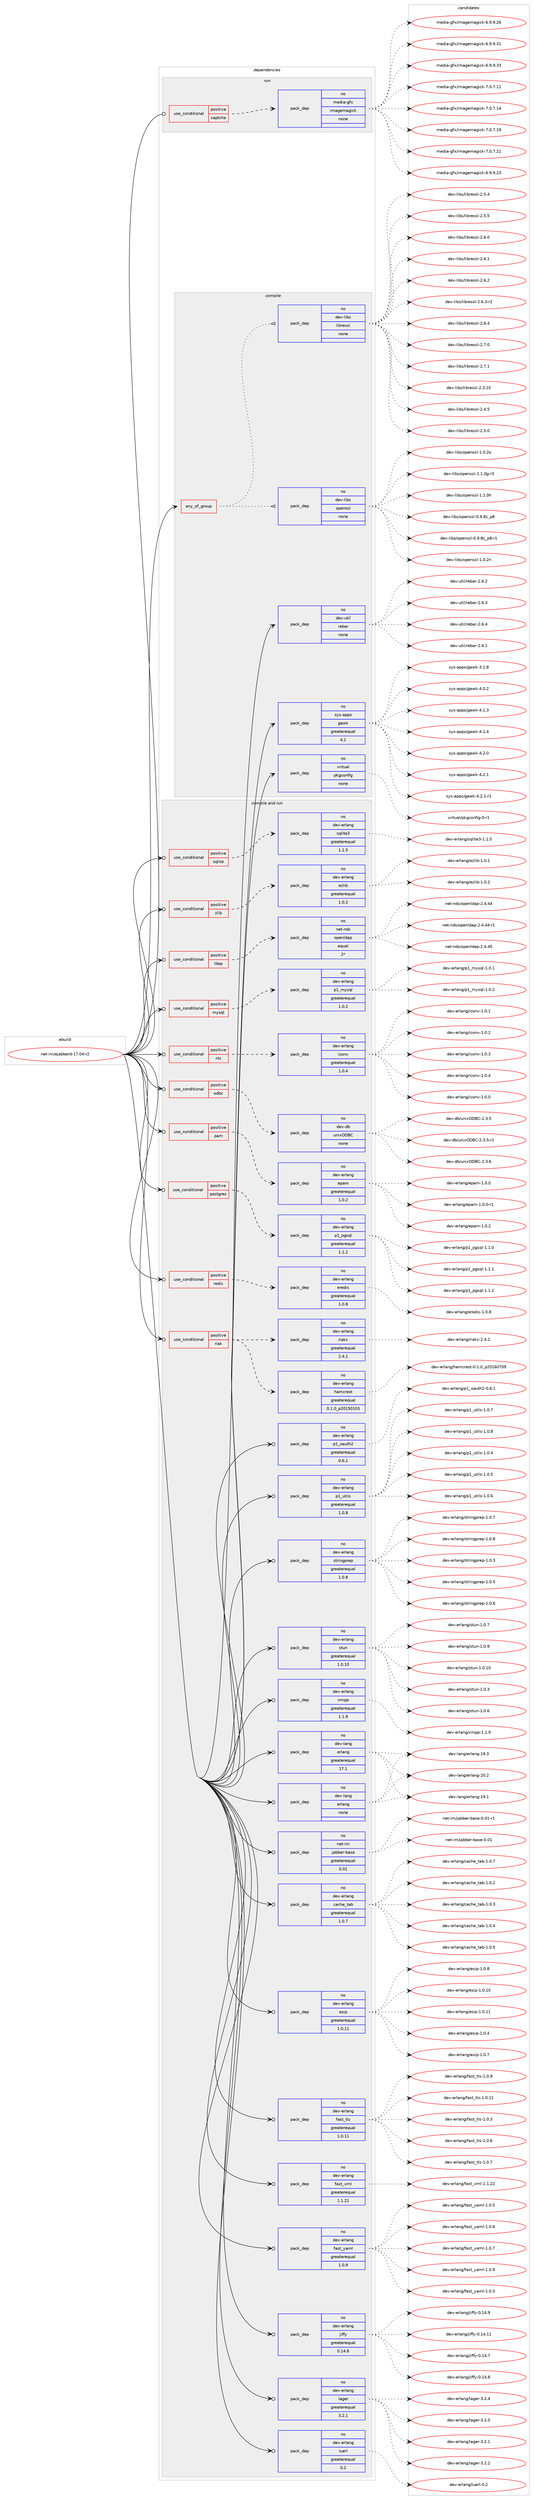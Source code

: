 digraph prolog {

# *************
# Graph options
# *************

newrank=true;
concentrate=true;
compound=true;
graph [rankdir=LR,fontname=Helvetica,fontsize=10,ranksep=1.5];#, ranksep=2.5, nodesep=0.2];
edge  [arrowhead=vee];
node  [fontname=Helvetica,fontsize=10];

# **********
# The ebuild
# **********

subgraph cluster_leftcol {
color=gray;
rank=same;
label=<<i>ebuild</i>>;
id [label="net-im/ejabberd-17.04-r2", color=red, width=4, href="../net-im/ejabberd-17.04-r2.svg"];
}

# ****************
# The dependencies
# ****************

subgraph cluster_midcol {
color=gray;
label=<<i>dependencies</i>>;
subgraph cluster_compile {
fillcolor="#eeeeee";
style=filled;
label=<<i>compile</i>>;
subgraph any16 {
dependency560 [label=<<TABLE BORDER="0" CELLBORDER="1" CELLSPACING="0" CELLPADDING="4"><TR><TD CELLPADDING="10">any_of_group</TD></TR></TABLE>>, shape=none, color=red];subgraph pack407 {
dependency561 [label=<<TABLE BORDER="0" CELLBORDER="1" CELLSPACING="0" CELLPADDING="4" WIDTH="220"><TR><TD ROWSPAN="6" CELLPADDING="30">pack_dep</TD></TR><TR><TD WIDTH="110">no</TD></TR><TR><TD>dev-libs</TD></TR><TR><TD>openssl</TD></TR><TR><TD>none</TD></TR><TR><TD></TD></TR></TABLE>>, shape=none, color=blue];
}
dependency560:e -> dependency561:w [weight=20,style="dotted",arrowhead="oinv"];
subgraph pack408 {
dependency562 [label=<<TABLE BORDER="0" CELLBORDER="1" CELLSPACING="0" CELLPADDING="4" WIDTH="220"><TR><TD ROWSPAN="6" CELLPADDING="30">pack_dep</TD></TR><TR><TD WIDTH="110">no</TD></TR><TR><TD>dev-libs</TD></TR><TR><TD>libressl</TD></TR><TR><TD>none</TD></TR><TR><TD></TD></TR></TABLE>>, shape=none, color=blue];
}
dependency560:e -> dependency562:w [weight=20,style="dotted",arrowhead="oinv"];
}
id:e -> dependency560:w [weight=20,style="solid",arrowhead="vee"];
subgraph pack409 {
dependency563 [label=<<TABLE BORDER="0" CELLBORDER="1" CELLSPACING="0" CELLPADDING="4" WIDTH="220"><TR><TD ROWSPAN="6" CELLPADDING="30">pack_dep</TD></TR><TR><TD WIDTH="110">no</TD></TR><TR><TD>dev-util</TD></TR><TR><TD>rebar</TD></TR><TR><TD>none</TD></TR><TR><TD></TD></TR></TABLE>>, shape=none, color=blue];
}
id:e -> dependency563:w [weight=20,style="solid",arrowhead="vee"];
subgraph pack410 {
dependency564 [label=<<TABLE BORDER="0" CELLBORDER="1" CELLSPACING="0" CELLPADDING="4" WIDTH="220"><TR><TD ROWSPAN="6" CELLPADDING="30">pack_dep</TD></TR><TR><TD WIDTH="110">no</TD></TR><TR><TD>sys-apps</TD></TR><TR><TD>gawk</TD></TR><TR><TD>greaterequal</TD></TR><TR><TD>4.1</TD></TR></TABLE>>, shape=none, color=blue];
}
id:e -> dependency564:w [weight=20,style="solid",arrowhead="vee"];
subgraph pack411 {
dependency565 [label=<<TABLE BORDER="0" CELLBORDER="1" CELLSPACING="0" CELLPADDING="4" WIDTH="220"><TR><TD ROWSPAN="6" CELLPADDING="30">pack_dep</TD></TR><TR><TD WIDTH="110">no</TD></TR><TR><TD>virtual</TD></TR><TR><TD>pkgconfig</TD></TR><TR><TD>none</TD></TR><TR><TD></TD></TR></TABLE>>, shape=none, color=blue];
}
id:e -> dependency565:w [weight=20,style="solid",arrowhead="vee"];
}
subgraph cluster_compileandrun {
fillcolor="#eeeeee";
style=filled;
label=<<i>compile and run</i>>;
subgraph cond139 {
dependency566 [label=<<TABLE BORDER="0" CELLBORDER="1" CELLSPACING="0" CELLPADDING="4"><TR><TD ROWSPAN="3" CELLPADDING="10">use_conditional</TD></TR><TR><TD>positive</TD></TR><TR><TD>ldap</TD></TR></TABLE>>, shape=none, color=red];
subgraph pack412 {
dependency567 [label=<<TABLE BORDER="0" CELLBORDER="1" CELLSPACING="0" CELLPADDING="4" WIDTH="220"><TR><TD ROWSPAN="6" CELLPADDING="30">pack_dep</TD></TR><TR><TD WIDTH="110">no</TD></TR><TR><TD>net-nds</TD></TR><TR><TD>openldap</TD></TR><TR><TD>equal</TD></TR><TR><TD>2*</TD></TR></TABLE>>, shape=none, color=blue];
}
dependency566:e -> dependency567:w [weight=20,style="dashed",arrowhead="vee"];
}
id:e -> dependency566:w [weight=20,style="solid",arrowhead="odotvee"];
subgraph cond140 {
dependency568 [label=<<TABLE BORDER="0" CELLBORDER="1" CELLSPACING="0" CELLPADDING="4"><TR><TD ROWSPAN="3" CELLPADDING="10">use_conditional</TD></TR><TR><TD>positive</TD></TR><TR><TD>mysql</TD></TR></TABLE>>, shape=none, color=red];
subgraph pack413 {
dependency569 [label=<<TABLE BORDER="0" CELLBORDER="1" CELLSPACING="0" CELLPADDING="4" WIDTH="220"><TR><TD ROWSPAN="6" CELLPADDING="30">pack_dep</TD></TR><TR><TD WIDTH="110">no</TD></TR><TR><TD>dev-erlang</TD></TR><TR><TD>p1_mysql</TD></TR><TR><TD>greaterequal</TD></TR><TR><TD>1.0.2</TD></TR></TABLE>>, shape=none, color=blue];
}
dependency568:e -> dependency569:w [weight=20,style="dashed",arrowhead="vee"];
}
id:e -> dependency568:w [weight=20,style="solid",arrowhead="odotvee"];
subgraph cond141 {
dependency570 [label=<<TABLE BORDER="0" CELLBORDER="1" CELLSPACING="0" CELLPADDING="4"><TR><TD ROWSPAN="3" CELLPADDING="10">use_conditional</TD></TR><TR><TD>positive</TD></TR><TR><TD>nls</TD></TR></TABLE>>, shape=none, color=red];
subgraph pack414 {
dependency571 [label=<<TABLE BORDER="0" CELLBORDER="1" CELLSPACING="0" CELLPADDING="4" WIDTH="220"><TR><TD ROWSPAN="6" CELLPADDING="30">pack_dep</TD></TR><TR><TD WIDTH="110">no</TD></TR><TR><TD>dev-erlang</TD></TR><TR><TD>iconv</TD></TR><TR><TD>greaterequal</TD></TR><TR><TD>1.0.4</TD></TR></TABLE>>, shape=none, color=blue];
}
dependency570:e -> dependency571:w [weight=20,style="dashed",arrowhead="vee"];
}
id:e -> dependency570:w [weight=20,style="solid",arrowhead="odotvee"];
subgraph cond142 {
dependency572 [label=<<TABLE BORDER="0" CELLBORDER="1" CELLSPACING="0" CELLPADDING="4"><TR><TD ROWSPAN="3" CELLPADDING="10">use_conditional</TD></TR><TR><TD>positive</TD></TR><TR><TD>odbc</TD></TR></TABLE>>, shape=none, color=red];
subgraph pack415 {
dependency573 [label=<<TABLE BORDER="0" CELLBORDER="1" CELLSPACING="0" CELLPADDING="4" WIDTH="220"><TR><TD ROWSPAN="6" CELLPADDING="30">pack_dep</TD></TR><TR><TD WIDTH="110">no</TD></TR><TR><TD>dev-db</TD></TR><TR><TD>unixODBC</TD></TR><TR><TD>none</TD></TR><TR><TD></TD></TR></TABLE>>, shape=none, color=blue];
}
dependency572:e -> dependency573:w [weight=20,style="dashed",arrowhead="vee"];
}
id:e -> dependency572:w [weight=20,style="solid",arrowhead="odotvee"];
subgraph cond143 {
dependency574 [label=<<TABLE BORDER="0" CELLBORDER="1" CELLSPACING="0" CELLPADDING="4"><TR><TD ROWSPAN="3" CELLPADDING="10">use_conditional</TD></TR><TR><TD>positive</TD></TR><TR><TD>pam</TD></TR></TABLE>>, shape=none, color=red];
subgraph pack416 {
dependency575 [label=<<TABLE BORDER="0" CELLBORDER="1" CELLSPACING="0" CELLPADDING="4" WIDTH="220"><TR><TD ROWSPAN="6" CELLPADDING="30">pack_dep</TD></TR><TR><TD WIDTH="110">no</TD></TR><TR><TD>dev-erlang</TD></TR><TR><TD>epam</TD></TR><TR><TD>greaterequal</TD></TR><TR><TD>1.0.2</TD></TR></TABLE>>, shape=none, color=blue];
}
dependency574:e -> dependency575:w [weight=20,style="dashed",arrowhead="vee"];
}
id:e -> dependency574:w [weight=20,style="solid",arrowhead="odotvee"];
subgraph cond144 {
dependency576 [label=<<TABLE BORDER="0" CELLBORDER="1" CELLSPACING="0" CELLPADDING="4"><TR><TD ROWSPAN="3" CELLPADDING="10">use_conditional</TD></TR><TR><TD>positive</TD></TR><TR><TD>postgres</TD></TR></TABLE>>, shape=none, color=red];
subgraph pack417 {
dependency577 [label=<<TABLE BORDER="0" CELLBORDER="1" CELLSPACING="0" CELLPADDING="4" WIDTH="220"><TR><TD ROWSPAN="6" CELLPADDING="30">pack_dep</TD></TR><TR><TD WIDTH="110">no</TD></TR><TR><TD>dev-erlang</TD></TR><TR><TD>p1_pgsql</TD></TR><TR><TD>greaterequal</TD></TR><TR><TD>1.1.2</TD></TR></TABLE>>, shape=none, color=blue];
}
dependency576:e -> dependency577:w [weight=20,style="dashed",arrowhead="vee"];
}
id:e -> dependency576:w [weight=20,style="solid",arrowhead="odotvee"];
subgraph cond145 {
dependency578 [label=<<TABLE BORDER="0" CELLBORDER="1" CELLSPACING="0" CELLPADDING="4"><TR><TD ROWSPAN="3" CELLPADDING="10">use_conditional</TD></TR><TR><TD>positive</TD></TR><TR><TD>redis</TD></TR></TABLE>>, shape=none, color=red];
subgraph pack418 {
dependency579 [label=<<TABLE BORDER="0" CELLBORDER="1" CELLSPACING="0" CELLPADDING="4" WIDTH="220"><TR><TD ROWSPAN="6" CELLPADDING="30">pack_dep</TD></TR><TR><TD WIDTH="110">no</TD></TR><TR><TD>dev-erlang</TD></TR><TR><TD>eredis</TD></TR><TR><TD>greaterequal</TD></TR><TR><TD>1.0.8</TD></TR></TABLE>>, shape=none, color=blue];
}
dependency578:e -> dependency579:w [weight=20,style="dashed",arrowhead="vee"];
}
id:e -> dependency578:w [weight=20,style="solid",arrowhead="odotvee"];
subgraph cond146 {
dependency580 [label=<<TABLE BORDER="0" CELLBORDER="1" CELLSPACING="0" CELLPADDING="4"><TR><TD ROWSPAN="3" CELLPADDING="10">use_conditional</TD></TR><TR><TD>positive</TD></TR><TR><TD>riak</TD></TR></TABLE>>, shape=none, color=red];
subgraph pack419 {
dependency581 [label=<<TABLE BORDER="0" CELLBORDER="1" CELLSPACING="0" CELLPADDING="4" WIDTH="220"><TR><TD ROWSPAN="6" CELLPADDING="30">pack_dep</TD></TR><TR><TD WIDTH="110">no</TD></TR><TR><TD>dev-erlang</TD></TR><TR><TD>hamcrest</TD></TR><TR><TD>greaterequal</TD></TR><TR><TD>0.1.0_p20150103</TD></TR></TABLE>>, shape=none, color=blue];
}
dependency580:e -> dependency581:w [weight=20,style="dashed",arrowhead="vee"];
subgraph pack420 {
dependency582 [label=<<TABLE BORDER="0" CELLBORDER="1" CELLSPACING="0" CELLPADDING="4" WIDTH="220"><TR><TD ROWSPAN="6" CELLPADDING="30">pack_dep</TD></TR><TR><TD WIDTH="110">no</TD></TR><TR><TD>dev-erlang</TD></TR><TR><TD>riakc</TD></TR><TR><TD>greaterequal</TD></TR><TR><TD>2.4.1</TD></TR></TABLE>>, shape=none, color=blue];
}
dependency580:e -> dependency582:w [weight=20,style="dashed",arrowhead="vee"];
}
id:e -> dependency580:w [weight=20,style="solid",arrowhead="odotvee"];
subgraph cond147 {
dependency583 [label=<<TABLE BORDER="0" CELLBORDER="1" CELLSPACING="0" CELLPADDING="4"><TR><TD ROWSPAN="3" CELLPADDING="10">use_conditional</TD></TR><TR><TD>positive</TD></TR><TR><TD>sqlite</TD></TR></TABLE>>, shape=none, color=red];
subgraph pack421 {
dependency584 [label=<<TABLE BORDER="0" CELLBORDER="1" CELLSPACING="0" CELLPADDING="4" WIDTH="220"><TR><TD ROWSPAN="6" CELLPADDING="30">pack_dep</TD></TR><TR><TD WIDTH="110">no</TD></TR><TR><TD>dev-erlang</TD></TR><TR><TD>sqlite3</TD></TR><TR><TD>greaterequal</TD></TR><TR><TD>1.1.5</TD></TR></TABLE>>, shape=none, color=blue];
}
dependency583:e -> dependency584:w [weight=20,style="dashed",arrowhead="vee"];
}
id:e -> dependency583:w [weight=20,style="solid",arrowhead="odotvee"];
subgraph cond148 {
dependency585 [label=<<TABLE BORDER="0" CELLBORDER="1" CELLSPACING="0" CELLPADDING="4"><TR><TD ROWSPAN="3" CELLPADDING="10">use_conditional</TD></TR><TR><TD>positive</TD></TR><TR><TD>zlib</TD></TR></TABLE>>, shape=none, color=red];
subgraph pack422 {
dependency586 [label=<<TABLE BORDER="0" CELLBORDER="1" CELLSPACING="0" CELLPADDING="4" WIDTH="220"><TR><TD ROWSPAN="6" CELLPADDING="30">pack_dep</TD></TR><TR><TD WIDTH="110">no</TD></TR><TR><TD>dev-erlang</TD></TR><TR><TD>ezlib</TD></TR><TR><TD>greaterequal</TD></TR><TR><TD>1.0.2</TD></TR></TABLE>>, shape=none, color=blue];
}
dependency585:e -> dependency586:w [weight=20,style="dashed",arrowhead="vee"];
}
id:e -> dependency585:w [weight=20,style="solid",arrowhead="odotvee"];
subgraph pack423 {
dependency587 [label=<<TABLE BORDER="0" CELLBORDER="1" CELLSPACING="0" CELLPADDING="4" WIDTH="220"><TR><TD ROWSPAN="6" CELLPADDING="30">pack_dep</TD></TR><TR><TD WIDTH="110">no</TD></TR><TR><TD>dev-erlang</TD></TR><TR><TD>cache_tab</TD></TR><TR><TD>greaterequal</TD></TR><TR><TD>1.0.7</TD></TR></TABLE>>, shape=none, color=blue];
}
id:e -> dependency587:w [weight=20,style="solid",arrowhead="odotvee"];
subgraph pack424 {
dependency588 [label=<<TABLE BORDER="0" CELLBORDER="1" CELLSPACING="0" CELLPADDING="4" WIDTH="220"><TR><TD ROWSPAN="6" CELLPADDING="30">pack_dep</TD></TR><TR><TD WIDTH="110">no</TD></TR><TR><TD>dev-erlang</TD></TR><TR><TD>esip</TD></TR><TR><TD>greaterequal</TD></TR><TR><TD>1.0.11</TD></TR></TABLE>>, shape=none, color=blue];
}
id:e -> dependency588:w [weight=20,style="solid",arrowhead="odotvee"];
subgraph pack425 {
dependency589 [label=<<TABLE BORDER="0" CELLBORDER="1" CELLSPACING="0" CELLPADDING="4" WIDTH="220"><TR><TD ROWSPAN="6" CELLPADDING="30">pack_dep</TD></TR><TR><TD WIDTH="110">no</TD></TR><TR><TD>dev-erlang</TD></TR><TR><TD>fast_tls</TD></TR><TR><TD>greaterequal</TD></TR><TR><TD>1.0.11</TD></TR></TABLE>>, shape=none, color=blue];
}
id:e -> dependency589:w [weight=20,style="solid",arrowhead="odotvee"];
subgraph pack426 {
dependency590 [label=<<TABLE BORDER="0" CELLBORDER="1" CELLSPACING="0" CELLPADDING="4" WIDTH="220"><TR><TD ROWSPAN="6" CELLPADDING="30">pack_dep</TD></TR><TR><TD WIDTH="110">no</TD></TR><TR><TD>dev-erlang</TD></TR><TR><TD>fast_xml</TD></TR><TR><TD>greaterequal</TD></TR><TR><TD>1.1.21</TD></TR></TABLE>>, shape=none, color=blue];
}
id:e -> dependency590:w [weight=20,style="solid",arrowhead="odotvee"];
subgraph pack427 {
dependency591 [label=<<TABLE BORDER="0" CELLBORDER="1" CELLSPACING="0" CELLPADDING="4" WIDTH="220"><TR><TD ROWSPAN="6" CELLPADDING="30">pack_dep</TD></TR><TR><TD WIDTH="110">no</TD></TR><TR><TD>dev-erlang</TD></TR><TR><TD>fast_yaml</TD></TR><TR><TD>greaterequal</TD></TR><TR><TD>1.0.9</TD></TR></TABLE>>, shape=none, color=blue];
}
id:e -> dependency591:w [weight=20,style="solid",arrowhead="odotvee"];
subgraph pack428 {
dependency592 [label=<<TABLE BORDER="0" CELLBORDER="1" CELLSPACING="0" CELLPADDING="4" WIDTH="220"><TR><TD ROWSPAN="6" CELLPADDING="30">pack_dep</TD></TR><TR><TD WIDTH="110">no</TD></TR><TR><TD>dev-erlang</TD></TR><TR><TD>jiffy</TD></TR><TR><TD>greaterequal</TD></TR><TR><TD>0.14.8</TD></TR></TABLE>>, shape=none, color=blue];
}
id:e -> dependency592:w [weight=20,style="solid",arrowhead="odotvee"];
subgraph pack429 {
dependency593 [label=<<TABLE BORDER="0" CELLBORDER="1" CELLSPACING="0" CELLPADDING="4" WIDTH="220"><TR><TD ROWSPAN="6" CELLPADDING="30">pack_dep</TD></TR><TR><TD WIDTH="110">no</TD></TR><TR><TD>dev-erlang</TD></TR><TR><TD>lager</TD></TR><TR><TD>greaterequal</TD></TR><TR><TD>3.2.1</TD></TR></TABLE>>, shape=none, color=blue];
}
id:e -> dependency593:w [weight=20,style="solid",arrowhead="odotvee"];
subgraph pack430 {
dependency594 [label=<<TABLE BORDER="0" CELLBORDER="1" CELLSPACING="0" CELLPADDING="4" WIDTH="220"><TR><TD ROWSPAN="6" CELLPADDING="30">pack_dep</TD></TR><TR><TD WIDTH="110">no</TD></TR><TR><TD>dev-erlang</TD></TR><TR><TD>luerl</TD></TR><TR><TD>greaterequal</TD></TR><TR><TD>0.2</TD></TR></TABLE>>, shape=none, color=blue];
}
id:e -> dependency594:w [weight=20,style="solid",arrowhead="odotvee"];
subgraph pack431 {
dependency595 [label=<<TABLE BORDER="0" CELLBORDER="1" CELLSPACING="0" CELLPADDING="4" WIDTH="220"><TR><TD ROWSPAN="6" CELLPADDING="30">pack_dep</TD></TR><TR><TD WIDTH="110">no</TD></TR><TR><TD>dev-erlang</TD></TR><TR><TD>p1_oauth2</TD></TR><TR><TD>greaterequal</TD></TR><TR><TD>0.6.1</TD></TR></TABLE>>, shape=none, color=blue];
}
id:e -> dependency595:w [weight=20,style="solid",arrowhead="odotvee"];
subgraph pack432 {
dependency596 [label=<<TABLE BORDER="0" CELLBORDER="1" CELLSPACING="0" CELLPADDING="4" WIDTH="220"><TR><TD ROWSPAN="6" CELLPADDING="30">pack_dep</TD></TR><TR><TD WIDTH="110">no</TD></TR><TR><TD>dev-erlang</TD></TR><TR><TD>p1_utils</TD></TR><TR><TD>greaterequal</TD></TR><TR><TD>1.0.8</TD></TR></TABLE>>, shape=none, color=blue];
}
id:e -> dependency596:w [weight=20,style="solid",arrowhead="odotvee"];
subgraph pack433 {
dependency597 [label=<<TABLE BORDER="0" CELLBORDER="1" CELLSPACING="0" CELLPADDING="4" WIDTH="220"><TR><TD ROWSPAN="6" CELLPADDING="30">pack_dep</TD></TR><TR><TD WIDTH="110">no</TD></TR><TR><TD>dev-erlang</TD></TR><TR><TD>stringprep</TD></TR><TR><TD>greaterequal</TD></TR><TR><TD>1.0.8</TD></TR></TABLE>>, shape=none, color=blue];
}
id:e -> dependency597:w [weight=20,style="solid",arrowhead="odotvee"];
subgraph pack434 {
dependency598 [label=<<TABLE BORDER="0" CELLBORDER="1" CELLSPACING="0" CELLPADDING="4" WIDTH="220"><TR><TD ROWSPAN="6" CELLPADDING="30">pack_dep</TD></TR><TR><TD WIDTH="110">no</TD></TR><TR><TD>dev-erlang</TD></TR><TR><TD>stun</TD></TR><TR><TD>greaterequal</TD></TR><TR><TD>1.0.10</TD></TR></TABLE>>, shape=none, color=blue];
}
id:e -> dependency598:w [weight=20,style="solid",arrowhead="odotvee"];
subgraph pack435 {
dependency599 [label=<<TABLE BORDER="0" CELLBORDER="1" CELLSPACING="0" CELLPADDING="4" WIDTH="220"><TR><TD ROWSPAN="6" CELLPADDING="30">pack_dep</TD></TR><TR><TD WIDTH="110">no</TD></TR><TR><TD>dev-erlang</TD></TR><TR><TD>xmpp</TD></TR><TR><TD>greaterequal</TD></TR><TR><TD>1.1.9</TD></TR></TABLE>>, shape=none, color=blue];
}
id:e -> dependency599:w [weight=20,style="solid",arrowhead="odotvee"];
subgraph pack436 {
dependency600 [label=<<TABLE BORDER="0" CELLBORDER="1" CELLSPACING="0" CELLPADDING="4" WIDTH="220"><TR><TD ROWSPAN="6" CELLPADDING="30">pack_dep</TD></TR><TR><TD WIDTH="110">no</TD></TR><TR><TD>dev-lang</TD></TR><TR><TD>erlang</TD></TR><TR><TD>greaterequal</TD></TR><TR><TD>17.1</TD></TR></TABLE>>, shape=none, color=blue];
}
id:e -> dependency600:w [weight=20,style="solid",arrowhead="odotvee"];
subgraph pack437 {
dependency601 [label=<<TABLE BORDER="0" CELLBORDER="1" CELLSPACING="0" CELLPADDING="4" WIDTH="220"><TR><TD ROWSPAN="6" CELLPADDING="30">pack_dep</TD></TR><TR><TD WIDTH="110">no</TD></TR><TR><TD>dev-lang</TD></TR><TR><TD>erlang</TD></TR><TR><TD>none</TD></TR><TR><TD></TD></TR></TABLE>>, shape=none, color=blue];
}
id:e -> dependency601:w [weight=20,style="solid",arrowhead="odotvee"];
subgraph pack438 {
dependency602 [label=<<TABLE BORDER="0" CELLBORDER="1" CELLSPACING="0" CELLPADDING="4" WIDTH="220"><TR><TD ROWSPAN="6" CELLPADDING="30">pack_dep</TD></TR><TR><TD WIDTH="110">no</TD></TR><TR><TD>net-im</TD></TR><TR><TD>jabber-base</TD></TR><TR><TD>greaterequal</TD></TR><TR><TD>0.01</TD></TR></TABLE>>, shape=none, color=blue];
}
id:e -> dependency602:w [weight=20,style="solid",arrowhead="odotvee"];
}
subgraph cluster_run {
fillcolor="#eeeeee";
style=filled;
label=<<i>run</i>>;
subgraph cond149 {
dependency603 [label=<<TABLE BORDER="0" CELLBORDER="1" CELLSPACING="0" CELLPADDING="4"><TR><TD ROWSPAN="3" CELLPADDING="10">use_conditional</TD></TR><TR><TD>positive</TD></TR><TR><TD>captcha</TD></TR></TABLE>>, shape=none, color=red];
subgraph pack439 {
dependency604 [label=<<TABLE BORDER="0" CELLBORDER="1" CELLSPACING="0" CELLPADDING="4" WIDTH="220"><TR><TD ROWSPAN="6" CELLPADDING="30">pack_dep</TD></TR><TR><TD WIDTH="110">no</TD></TR><TR><TD>media-gfx</TD></TR><TR><TD>imagemagick</TD></TR><TR><TD>none</TD></TR><TR><TD></TD></TR></TABLE>>, shape=none, color=blue];
}
dependency603:e -> dependency604:w [weight=20,style="dashed",arrowhead="vee"];
}
id:e -> dependency603:w [weight=20,style="solid",arrowhead="odot"];
}
}

# **************
# The candidates
# **************

subgraph cluster_choices {
rank=same;
color=gray;
label=<<i>candidates</i>>;

subgraph choice407 {
color=black;
nodesep=1;
choice1001011184510810598115471111121011101151151084548465746561229511256 [label="dev-libs/openssl-0.9.8z_p8", color=red, width=4,href="../dev-libs/openssl-0.9.8z_p8.svg"];
choice10010111845108105981154711111210111011511510845484657465612295112564511449 [label="dev-libs/openssl-0.9.8z_p8-r1", color=red, width=4,href="../dev-libs/openssl-0.9.8z_p8-r1.svg"];
choice100101118451081059811547111112101110115115108454946484650110 [label="dev-libs/openssl-1.0.2n", color=red, width=4,href="../dev-libs/openssl-1.0.2n.svg"];
choice100101118451081059811547111112101110115115108454946484650111 [label="dev-libs/openssl-1.0.2o", color=red, width=4,href="../dev-libs/openssl-1.0.2o.svg"];
choice1001011184510810598115471111121011101151151084549464946481034511451 [label="dev-libs/openssl-1.1.0g-r3", color=red, width=4,href="../dev-libs/openssl-1.1.0g-r3.svg"];
choice100101118451081059811547111112101110115115108454946494648104 [label="dev-libs/openssl-1.1.0h", color=red, width=4,href="../dev-libs/openssl-1.1.0h.svg"];
dependency561:e -> choice1001011184510810598115471111121011101151151084548465746561229511256:w [style=dotted,weight="100"];
dependency561:e -> choice10010111845108105981154711111210111011511510845484657465612295112564511449:w [style=dotted,weight="100"];
dependency561:e -> choice100101118451081059811547111112101110115115108454946484650110:w [style=dotted,weight="100"];
dependency561:e -> choice100101118451081059811547111112101110115115108454946484650111:w [style=dotted,weight="100"];
dependency561:e -> choice1001011184510810598115471111121011101151151084549464946481034511451:w [style=dotted,weight="100"];
dependency561:e -> choice100101118451081059811547111112101110115115108454946494648104:w [style=dotted,weight="100"];
}
subgraph choice408 {
color=black;
nodesep=1;
choice1001011184510810598115471081059811410111511510845504651464948 [label="dev-libs/libressl-2.3.10", color=red, width=4,href="../dev-libs/libressl-2.3.10.svg"];
choice10010111845108105981154710810598114101115115108455046524653 [label="dev-libs/libressl-2.4.5", color=red, width=4,href="../dev-libs/libressl-2.4.5.svg"];
choice10010111845108105981154710810598114101115115108455046534648 [label="dev-libs/libressl-2.5.0", color=red, width=4,href="../dev-libs/libressl-2.5.0.svg"];
choice10010111845108105981154710810598114101115115108455046534652 [label="dev-libs/libressl-2.5.4", color=red, width=4,href="../dev-libs/libressl-2.5.4.svg"];
choice10010111845108105981154710810598114101115115108455046534653 [label="dev-libs/libressl-2.5.5", color=red, width=4,href="../dev-libs/libressl-2.5.5.svg"];
choice10010111845108105981154710810598114101115115108455046544648 [label="dev-libs/libressl-2.6.0", color=red, width=4,href="../dev-libs/libressl-2.6.0.svg"];
choice10010111845108105981154710810598114101115115108455046544649 [label="dev-libs/libressl-2.6.1", color=red, width=4,href="../dev-libs/libressl-2.6.1.svg"];
choice10010111845108105981154710810598114101115115108455046544650 [label="dev-libs/libressl-2.6.2", color=red, width=4,href="../dev-libs/libressl-2.6.2.svg"];
choice100101118451081059811547108105981141011151151084550465446514511450 [label="dev-libs/libressl-2.6.3-r2", color=red, width=4,href="../dev-libs/libressl-2.6.3-r2.svg"];
choice10010111845108105981154710810598114101115115108455046544652 [label="dev-libs/libressl-2.6.4", color=red, width=4,href="../dev-libs/libressl-2.6.4.svg"];
choice10010111845108105981154710810598114101115115108455046554648 [label="dev-libs/libressl-2.7.0", color=red, width=4,href="../dev-libs/libressl-2.7.0.svg"];
choice10010111845108105981154710810598114101115115108455046554649 [label="dev-libs/libressl-2.7.1", color=red, width=4,href="../dev-libs/libressl-2.7.1.svg"];
dependency562:e -> choice1001011184510810598115471081059811410111511510845504651464948:w [style=dotted,weight="100"];
dependency562:e -> choice10010111845108105981154710810598114101115115108455046524653:w [style=dotted,weight="100"];
dependency562:e -> choice10010111845108105981154710810598114101115115108455046534648:w [style=dotted,weight="100"];
dependency562:e -> choice10010111845108105981154710810598114101115115108455046534652:w [style=dotted,weight="100"];
dependency562:e -> choice10010111845108105981154710810598114101115115108455046534653:w [style=dotted,weight="100"];
dependency562:e -> choice10010111845108105981154710810598114101115115108455046544648:w [style=dotted,weight="100"];
dependency562:e -> choice10010111845108105981154710810598114101115115108455046544649:w [style=dotted,weight="100"];
dependency562:e -> choice10010111845108105981154710810598114101115115108455046544650:w [style=dotted,weight="100"];
dependency562:e -> choice100101118451081059811547108105981141011151151084550465446514511450:w [style=dotted,weight="100"];
dependency562:e -> choice10010111845108105981154710810598114101115115108455046544652:w [style=dotted,weight="100"];
dependency562:e -> choice10010111845108105981154710810598114101115115108455046554648:w [style=dotted,weight="100"];
dependency562:e -> choice10010111845108105981154710810598114101115115108455046554649:w [style=dotted,weight="100"];
}
subgraph choice409 {
color=black;
nodesep=1;
choice10010111845117116105108471141019897114455046544649 [label="dev-util/rebar-2.6.1", color=red, width=4,href="../dev-util/rebar-2.6.1.svg"];
choice10010111845117116105108471141019897114455046544650 [label="dev-util/rebar-2.6.2", color=red, width=4,href="../dev-util/rebar-2.6.2.svg"];
choice10010111845117116105108471141019897114455046544651 [label="dev-util/rebar-2.6.3", color=red, width=4,href="../dev-util/rebar-2.6.3.svg"];
choice10010111845117116105108471141019897114455046544652 [label="dev-util/rebar-2.6.4", color=red, width=4,href="../dev-util/rebar-2.6.4.svg"];
dependency563:e -> choice10010111845117116105108471141019897114455046544649:w [style=dotted,weight="100"];
dependency563:e -> choice10010111845117116105108471141019897114455046544650:w [style=dotted,weight="100"];
dependency563:e -> choice10010111845117116105108471141019897114455046544651:w [style=dotted,weight="100"];
dependency563:e -> choice10010111845117116105108471141019897114455046544652:w [style=dotted,weight="100"];
}
subgraph choice410 {
color=black;
nodesep=1;
choice11512111545971121121154710397119107455146494656 [label="sys-apps/gawk-3.1.8", color=red, width=4,href="../sys-apps/gawk-3.1.8.svg"];
choice11512111545971121121154710397119107455246484650 [label="sys-apps/gawk-4.0.2", color=red, width=4,href="../sys-apps/gawk-4.0.2.svg"];
choice11512111545971121121154710397119107455246494651 [label="sys-apps/gawk-4.1.3", color=red, width=4,href="../sys-apps/gawk-4.1.3.svg"];
choice11512111545971121121154710397119107455246494652 [label="sys-apps/gawk-4.1.4", color=red, width=4,href="../sys-apps/gawk-4.1.4.svg"];
choice11512111545971121121154710397119107455246504648 [label="sys-apps/gawk-4.2.0", color=red, width=4,href="../sys-apps/gawk-4.2.0.svg"];
choice11512111545971121121154710397119107455246504649 [label="sys-apps/gawk-4.2.1", color=red, width=4,href="../sys-apps/gawk-4.2.1.svg"];
choice115121115459711211211547103971191074552465046494511449 [label="sys-apps/gawk-4.2.1-r1", color=red, width=4,href="../sys-apps/gawk-4.2.1-r1.svg"];
dependency564:e -> choice11512111545971121121154710397119107455146494656:w [style=dotted,weight="100"];
dependency564:e -> choice11512111545971121121154710397119107455246484650:w [style=dotted,weight="100"];
dependency564:e -> choice11512111545971121121154710397119107455246494651:w [style=dotted,weight="100"];
dependency564:e -> choice11512111545971121121154710397119107455246494652:w [style=dotted,weight="100"];
dependency564:e -> choice11512111545971121121154710397119107455246504648:w [style=dotted,weight="100"];
dependency564:e -> choice11512111545971121121154710397119107455246504649:w [style=dotted,weight="100"];
dependency564:e -> choice115121115459711211211547103971191074552465046494511449:w [style=dotted,weight="100"];
}
subgraph choice411 {
color=black;
nodesep=1;
choice11810511411611797108471121071039911111010210510345484511449 [label="virtual/pkgconfig-0-r1", color=red, width=4,href="../virtual/pkgconfig-0-r1.svg"];
dependency565:e -> choice11810511411611797108471121071039911111010210510345484511449:w [style=dotted,weight="100"];
}
subgraph choice412 {
color=black;
nodesep=1;
choice11010111645110100115471111121011101081009711245504652465252 [label="net-nds/openldap-2.4.44", color=red, width=4,href="../net-nds/openldap-2.4.44.svg"];
choice110101116451101001154711111210111010810097112455046524652524511449 [label="net-nds/openldap-2.4.44-r1", color=red, width=4,href="../net-nds/openldap-2.4.44-r1.svg"];
choice11010111645110100115471111121011101081009711245504652465253 [label="net-nds/openldap-2.4.45", color=red, width=4,href="../net-nds/openldap-2.4.45.svg"];
dependency567:e -> choice11010111645110100115471111121011101081009711245504652465252:w [style=dotted,weight="100"];
dependency567:e -> choice110101116451101001154711111210111010810097112455046524652524511449:w [style=dotted,weight="100"];
dependency567:e -> choice11010111645110100115471111121011101081009711245504652465253:w [style=dotted,weight="100"];
}
subgraph choice413 {
color=black;
nodesep=1;
choice1001011184510111410897110103471124995109121115113108454946484649 [label="dev-erlang/p1_mysql-1.0.1", color=red, width=4,href="../dev-erlang/p1_mysql-1.0.1.svg"];
choice1001011184510111410897110103471124995109121115113108454946484650 [label="dev-erlang/p1_mysql-1.0.2", color=red, width=4,href="../dev-erlang/p1_mysql-1.0.2.svg"];
dependency569:e -> choice1001011184510111410897110103471124995109121115113108454946484649:w [style=dotted,weight="100"];
dependency569:e -> choice1001011184510111410897110103471124995109121115113108454946484650:w [style=dotted,weight="100"];
}
subgraph choice414 {
color=black;
nodesep=1;
choice10010111845101114108971101034710599111110118454946484648 [label="dev-erlang/iconv-1.0.0", color=red, width=4,href="../dev-erlang/iconv-1.0.0.svg"];
choice10010111845101114108971101034710599111110118454946484649 [label="dev-erlang/iconv-1.0.1", color=red, width=4,href="../dev-erlang/iconv-1.0.1.svg"];
choice10010111845101114108971101034710599111110118454946484650 [label="dev-erlang/iconv-1.0.2", color=red, width=4,href="../dev-erlang/iconv-1.0.2.svg"];
choice10010111845101114108971101034710599111110118454946484651 [label="dev-erlang/iconv-1.0.3", color=red, width=4,href="../dev-erlang/iconv-1.0.3.svg"];
choice10010111845101114108971101034710599111110118454946484652 [label="dev-erlang/iconv-1.0.4", color=red, width=4,href="../dev-erlang/iconv-1.0.4.svg"];
dependency571:e -> choice10010111845101114108971101034710599111110118454946484648:w [style=dotted,weight="100"];
dependency571:e -> choice10010111845101114108971101034710599111110118454946484649:w [style=dotted,weight="100"];
dependency571:e -> choice10010111845101114108971101034710599111110118454946484650:w [style=dotted,weight="100"];
dependency571:e -> choice10010111845101114108971101034710599111110118454946484651:w [style=dotted,weight="100"];
dependency571:e -> choice10010111845101114108971101034710599111110118454946484652:w [style=dotted,weight="100"];
}
subgraph choice415 {
color=black;
nodesep=1;
choice10010111845100984711711010512079686667455046514653 [label="dev-db/unixODBC-2.3.5", color=red, width=4,href="../dev-db/unixODBC-2.3.5.svg"];
choice100101118451009847117110105120796866674550465146534511449 [label="dev-db/unixODBC-2.3.5-r1", color=red, width=4,href="../dev-db/unixODBC-2.3.5-r1.svg"];
choice10010111845100984711711010512079686667455046514654 [label="dev-db/unixODBC-2.3.6", color=red, width=4,href="../dev-db/unixODBC-2.3.6.svg"];
dependency573:e -> choice10010111845100984711711010512079686667455046514653:w [style=dotted,weight="100"];
dependency573:e -> choice100101118451009847117110105120796866674550465146534511449:w [style=dotted,weight="100"];
dependency573:e -> choice10010111845100984711711010512079686667455046514654:w [style=dotted,weight="100"];
}
subgraph choice416 {
color=black;
nodesep=1;
choice10010111845101114108971101034710111297109454946484648 [label="dev-erlang/epam-1.0.0", color=red, width=4,href="../dev-erlang/epam-1.0.0.svg"];
choice100101118451011141089711010347101112971094549464846484511449 [label="dev-erlang/epam-1.0.0-r1", color=red, width=4,href="../dev-erlang/epam-1.0.0-r1.svg"];
choice10010111845101114108971101034710111297109454946484650 [label="dev-erlang/epam-1.0.2", color=red, width=4,href="../dev-erlang/epam-1.0.2.svg"];
dependency575:e -> choice10010111845101114108971101034710111297109454946484648:w [style=dotted,weight="100"];
dependency575:e -> choice100101118451011141089711010347101112971094549464846484511449:w [style=dotted,weight="100"];
dependency575:e -> choice10010111845101114108971101034710111297109454946484650:w [style=dotted,weight="100"];
}
subgraph choice417 {
color=black;
nodesep=1;
choice1001011184510111410897110103471124995112103115113108454946494648 [label="dev-erlang/p1_pgsql-1.1.0", color=red, width=4,href="../dev-erlang/p1_pgsql-1.1.0.svg"];
choice1001011184510111410897110103471124995112103115113108454946494649 [label="dev-erlang/p1_pgsql-1.1.1", color=red, width=4,href="../dev-erlang/p1_pgsql-1.1.1.svg"];
choice1001011184510111410897110103471124995112103115113108454946494650 [label="dev-erlang/p1_pgsql-1.1.2", color=red, width=4,href="../dev-erlang/p1_pgsql-1.1.2.svg"];
dependency577:e -> choice1001011184510111410897110103471124995112103115113108454946494648:w [style=dotted,weight="100"];
dependency577:e -> choice1001011184510111410897110103471124995112103115113108454946494649:w [style=dotted,weight="100"];
dependency577:e -> choice1001011184510111410897110103471124995112103115113108454946494650:w [style=dotted,weight="100"];
}
subgraph choice418 {
color=black;
nodesep=1;
choice100101118451011141089711010347101114101100105115454946484656 [label="dev-erlang/eredis-1.0.8", color=red, width=4,href="../dev-erlang/eredis-1.0.8.svg"];
dependency579:e -> choice100101118451011141089711010347101114101100105115454946484656:w [style=dotted,weight="100"];
}
subgraph choice419 {
color=black;
nodesep=1;
choice1001011184510111410897110103471049710999114101115116454846494648951125048495448554857 [label="dev-erlang/hamcrest-0.1.0_p20160709", color=red, width=4,href="../dev-erlang/hamcrest-0.1.0_p20160709.svg"];
dependency581:e -> choice1001011184510111410897110103471049710999114101115116454846494648951125048495448554857:w [style=dotted,weight="100"];
}
subgraph choice420 {
color=black;
nodesep=1;
choice1001011184510111410897110103471141059710799455046524650 [label="dev-erlang/riakc-2.4.2", color=red, width=4,href="../dev-erlang/riakc-2.4.2.svg"];
dependency582:e -> choice1001011184510111410897110103471141059710799455046524650:w [style=dotted,weight="100"];
}
subgraph choice421 {
color=black;
nodesep=1;
choice10010111845101114108971101034711511310810511610151454946494653 [label="dev-erlang/sqlite3-1.1.5", color=red, width=4,href="../dev-erlang/sqlite3-1.1.5.svg"];
dependency584:e -> choice10010111845101114108971101034711511310810511610151454946494653:w [style=dotted,weight="100"];
}
subgraph choice422 {
color=black;
nodesep=1;
choice10010111845101114108971101034710112210810598454946484649 [label="dev-erlang/ezlib-1.0.1", color=red, width=4,href="../dev-erlang/ezlib-1.0.1.svg"];
choice10010111845101114108971101034710112210810598454946484650 [label="dev-erlang/ezlib-1.0.2", color=red, width=4,href="../dev-erlang/ezlib-1.0.2.svg"];
dependency586:e -> choice10010111845101114108971101034710112210810598454946484649:w [style=dotted,weight="100"];
dependency586:e -> choice10010111845101114108971101034710112210810598454946484650:w [style=dotted,weight="100"];
}
subgraph choice423 {
color=black;
nodesep=1;
choice100101118451011141089711010347999799104101951169798454946484650 [label="dev-erlang/cache_tab-1.0.2", color=red, width=4,href="../dev-erlang/cache_tab-1.0.2.svg"];
choice100101118451011141089711010347999799104101951169798454946484651 [label="dev-erlang/cache_tab-1.0.3", color=red, width=4,href="../dev-erlang/cache_tab-1.0.3.svg"];
choice100101118451011141089711010347999799104101951169798454946484652 [label="dev-erlang/cache_tab-1.0.4", color=red, width=4,href="../dev-erlang/cache_tab-1.0.4.svg"];
choice100101118451011141089711010347999799104101951169798454946484653 [label="dev-erlang/cache_tab-1.0.5", color=red, width=4,href="../dev-erlang/cache_tab-1.0.5.svg"];
choice100101118451011141089711010347999799104101951169798454946484655 [label="dev-erlang/cache_tab-1.0.7", color=red, width=4,href="../dev-erlang/cache_tab-1.0.7.svg"];
dependency587:e -> choice100101118451011141089711010347999799104101951169798454946484650:w [style=dotted,weight="100"];
dependency587:e -> choice100101118451011141089711010347999799104101951169798454946484651:w [style=dotted,weight="100"];
dependency587:e -> choice100101118451011141089711010347999799104101951169798454946484652:w [style=dotted,weight="100"];
dependency587:e -> choice100101118451011141089711010347999799104101951169798454946484653:w [style=dotted,weight="100"];
dependency587:e -> choice100101118451011141089711010347999799104101951169798454946484655:w [style=dotted,weight="100"];
}
subgraph choice424 {
color=black;
nodesep=1;
choice10010111845101114108971101034710111510511245494648464948 [label="dev-erlang/esip-1.0.10", color=red, width=4,href="../dev-erlang/esip-1.0.10.svg"];
choice10010111845101114108971101034710111510511245494648464949 [label="dev-erlang/esip-1.0.11", color=red, width=4,href="../dev-erlang/esip-1.0.11.svg"];
choice100101118451011141089711010347101115105112454946484652 [label="dev-erlang/esip-1.0.4", color=red, width=4,href="../dev-erlang/esip-1.0.4.svg"];
choice100101118451011141089711010347101115105112454946484655 [label="dev-erlang/esip-1.0.7", color=red, width=4,href="../dev-erlang/esip-1.0.7.svg"];
choice100101118451011141089711010347101115105112454946484656 [label="dev-erlang/esip-1.0.8", color=red, width=4,href="../dev-erlang/esip-1.0.8.svg"];
dependency588:e -> choice10010111845101114108971101034710111510511245494648464948:w [style=dotted,weight="100"];
dependency588:e -> choice10010111845101114108971101034710111510511245494648464949:w [style=dotted,weight="100"];
dependency588:e -> choice100101118451011141089711010347101115105112454946484652:w [style=dotted,weight="100"];
dependency588:e -> choice100101118451011141089711010347101115105112454946484655:w [style=dotted,weight="100"];
dependency588:e -> choice100101118451011141089711010347101115105112454946484656:w [style=dotted,weight="100"];
}
subgraph choice425 {
color=black;
nodesep=1;
choice100101118451011141089711010347102971151169511610811545494648464949 [label="dev-erlang/fast_tls-1.0.11", color=red, width=4,href="../dev-erlang/fast_tls-1.0.11.svg"];
choice1001011184510111410897110103471029711511695116108115454946484651 [label="dev-erlang/fast_tls-1.0.3", color=red, width=4,href="../dev-erlang/fast_tls-1.0.3.svg"];
choice1001011184510111410897110103471029711511695116108115454946484654 [label="dev-erlang/fast_tls-1.0.6", color=red, width=4,href="../dev-erlang/fast_tls-1.0.6.svg"];
choice1001011184510111410897110103471029711511695116108115454946484655 [label="dev-erlang/fast_tls-1.0.7", color=red, width=4,href="../dev-erlang/fast_tls-1.0.7.svg"];
choice1001011184510111410897110103471029711511695116108115454946484657 [label="dev-erlang/fast_tls-1.0.9", color=red, width=4,href="../dev-erlang/fast_tls-1.0.9.svg"];
dependency589:e -> choice100101118451011141089711010347102971151169511610811545494648464949:w [style=dotted,weight="100"];
dependency589:e -> choice1001011184510111410897110103471029711511695116108115454946484651:w [style=dotted,weight="100"];
dependency589:e -> choice1001011184510111410897110103471029711511695116108115454946484654:w [style=dotted,weight="100"];
dependency589:e -> choice1001011184510111410897110103471029711511695116108115454946484655:w [style=dotted,weight="100"];
dependency589:e -> choice1001011184510111410897110103471029711511695116108115454946484657:w [style=dotted,weight="100"];
}
subgraph choice426 {
color=black;
nodesep=1;
choice100101118451011141089711010347102971151169512010910845494649465050 [label="dev-erlang/fast_xml-1.1.22", color=red, width=4,href="../dev-erlang/fast_xml-1.1.22.svg"];
dependency590:e -> choice100101118451011141089711010347102971151169512010910845494649465050:w [style=dotted,weight="100"];
}
subgraph choice427 {
color=black;
nodesep=1;
choice100101118451011141089711010347102971151169512197109108454946484651 [label="dev-erlang/fast_yaml-1.0.3", color=red, width=4,href="../dev-erlang/fast_yaml-1.0.3.svg"];
choice100101118451011141089711010347102971151169512197109108454946484653 [label="dev-erlang/fast_yaml-1.0.5", color=red, width=4,href="../dev-erlang/fast_yaml-1.0.5.svg"];
choice100101118451011141089711010347102971151169512197109108454946484654 [label="dev-erlang/fast_yaml-1.0.6", color=red, width=4,href="../dev-erlang/fast_yaml-1.0.6.svg"];
choice100101118451011141089711010347102971151169512197109108454946484655 [label="dev-erlang/fast_yaml-1.0.7", color=red, width=4,href="../dev-erlang/fast_yaml-1.0.7.svg"];
choice100101118451011141089711010347102971151169512197109108454946484657 [label="dev-erlang/fast_yaml-1.0.9", color=red, width=4,href="../dev-erlang/fast_yaml-1.0.9.svg"];
dependency591:e -> choice100101118451011141089711010347102971151169512197109108454946484651:w [style=dotted,weight="100"];
dependency591:e -> choice100101118451011141089711010347102971151169512197109108454946484653:w [style=dotted,weight="100"];
dependency591:e -> choice100101118451011141089711010347102971151169512197109108454946484654:w [style=dotted,weight="100"];
dependency591:e -> choice100101118451011141089711010347102971151169512197109108454946484655:w [style=dotted,weight="100"];
dependency591:e -> choice100101118451011141089711010347102971151169512197109108454946484657:w [style=dotted,weight="100"];
}
subgraph choice428 {
color=black;
nodesep=1;
choice1001011184510111410897110103471061051021021214548464952464949 [label="dev-erlang/jiffy-0.14.11", color=red, width=4,href="../dev-erlang/jiffy-0.14.11.svg"];
choice10010111845101114108971101034710610510210212145484649524655 [label="dev-erlang/jiffy-0.14.7", color=red, width=4,href="../dev-erlang/jiffy-0.14.7.svg"];
choice10010111845101114108971101034710610510210212145484649524656 [label="dev-erlang/jiffy-0.14.8", color=red, width=4,href="../dev-erlang/jiffy-0.14.8.svg"];
choice10010111845101114108971101034710610510210212145484649524657 [label="dev-erlang/jiffy-0.14.9", color=red, width=4,href="../dev-erlang/jiffy-0.14.9.svg"];
dependency592:e -> choice1001011184510111410897110103471061051021021214548464952464949:w [style=dotted,weight="100"];
dependency592:e -> choice10010111845101114108971101034710610510210212145484649524655:w [style=dotted,weight="100"];
dependency592:e -> choice10010111845101114108971101034710610510210212145484649524656:w [style=dotted,weight="100"];
dependency592:e -> choice10010111845101114108971101034710610510210212145484649524657:w [style=dotted,weight="100"];
}
subgraph choice429 {
color=black;
nodesep=1;
choice10010111845101114108971101034710897103101114455146504648 [label="dev-erlang/lager-3.2.0", color=red, width=4,href="../dev-erlang/lager-3.2.0.svg"];
choice10010111845101114108971101034710897103101114455146504649 [label="dev-erlang/lager-3.2.1", color=red, width=4,href="../dev-erlang/lager-3.2.1.svg"];
choice10010111845101114108971101034710897103101114455146504650 [label="dev-erlang/lager-3.2.2", color=red, width=4,href="../dev-erlang/lager-3.2.2.svg"];
choice10010111845101114108971101034710897103101114455146504652 [label="dev-erlang/lager-3.2.4", color=red, width=4,href="../dev-erlang/lager-3.2.4.svg"];
dependency593:e -> choice10010111845101114108971101034710897103101114455146504648:w [style=dotted,weight="100"];
dependency593:e -> choice10010111845101114108971101034710897103101114455146504649:w [style=dotted,weight="100"];
dependency593:e -> choice10010111845101114108971101034710897103101114455146504650:w [style=dotted,weight="100"];
dependency593:e -> choice10010111845101114108971101034710897103101114455146504652:w [style=dotted,weight="100"];
}
subgraph choice430 {
color=black;
nodesep=1;
choice10010111845101114108971101034710811710111410845484650 [label="dev-erlang/luerl-0.2", color=red, width=4,href="../dev-erlang/luerl-0.2.svg"];
dependency594:e -> choice10010111845101114108971101034710811710111410845484650:w [style=dotted,weight="100"];
}
subgraph choice431 {
color=black;
nodesep=1;
choice10010111845101114108971101034711249951119711711610450454846544649 [label="dev-erlang/p1_oauth2-0.6.1", color=red, width=4,href="../dev-erlang/p1_oauth2-0.6.1.svg"];
dependency595:e -> choice10010111845101114108971101034711249951119711711610450454846544649:w [style=dotted,weight="100"];
}
subgraph choice432 {
color=black;
nodesep=1;
choice1001011184510111410897110103471124995117116105108115454946484652 [label="dev-erlang/p1_utils-1.0.4", color=red, width=4,href="../dev-erlang/p1_utils-1.0.4.svg"];
choice1001011184510111410897110103471124995117116105108115454946484653 [label="dev-erlang/p1_utils-1.0.5", color=red, width=4,href="../dev-erlang/p1_utils-1.0.5.svg"];
choice1001011184510111410897110103471124995117116105108115454946484654 [label="dev-erlang/p1_utils-1.0.6", color=red, width=4,href="../dev-erlang/p1_utils-1.0.6.svg"];
choice1001011184510111410897110103471124995117116105108115454946484655 [label="dev-erlang/p1_utils-1.0.7", color=red, width=4,href="../dev-erlang/p1_utils-1.0.7.svg"];
choice1001011184510111410897110103471124995117116105108115454946484656 [label="dev-erlang/p1_utils-1.0.8", color=red, width=4,href="../dev-erlang/p1_utils-1.0.8.svg"];
dependency596:e -> choice1001011184510111410897110103471124995117116105108115454946484652:w [style=dotted,weight="100"];
dependency596:e -> choice1001011184510111410897110103471124995117116105108115454946484653:w [style=dotted,weight="100"];
dependency596:e -> choice1001011184510111410897110103471124995117116105108115454946484654:w [style=dotted,weight="100"];
dependency596:e -> choice1001011184510111410897110103471124995117116105108115454946484655:w [style=dotted,weight="100"];
dependency596:e -> choice1001011184510111410897110103471124995117116105108115454946484656:w [style=dotted,weight="100"];
}
subgraph choice433 {
color=black;
nodesep=1;
choice100101118451011141089711010347115116114105110103112114101112454946484651 [label="dev-erlang/stringprep-1.0.3", color=red, width=4,href="../dev-erlang/stringprep-1.0.3.svg"];
choice100101118451011141089711010347115116114105110103112114101112454946484653 [label="dev-erlang/stringprep-1.0.5", color=red, width=4,href="../dev-erlang/stringprep-1.0.5.svg"];
choice100101118451011141089711010347115116114105110103112114101112454946484654 [label="dev-erlang/stringprep-1.0.6", color=red, width=4,href="../dev-erlang/stringprep-1.0.6.svg"];
choice100101118451011141089711010347115116114105110103112114101112454946484655 [label="dev-erlang/stringprep-1.0.7", color=red, width=4,href="../dev-erlang/stringprep-1.0.7.svg"];
choice100101118451011141089711010347115116114105110103112114101112454946484656 [label="dev-erlang/stringprep-1.0.8", color=red, width=4,href="../dev-erlang/stringprep-1.0.8.svg"];
dependency597:e -> choice100101118451011141089711010347115116114105110103112114101112454946484651:w [style=dotted,weight="100"];
dependency597:e -> choice100101118451011141089711010347115116114105110103112114101112454946484653:w [style=dotted,weight="100"];
dependency597:e -> choice100101118451011141089711010347115116114105110103112114101112454946484654:w [style=dotted,weight="100"];
dependency597:e -> choice100101118451011141089711010347115116114105110103112114101112454946484655:w [style=dotted,weight="100"];
dependency597:e -> choice100101118451011141089711010347115116114105110103112114101112454946484656:w [style=dotted,weight="100"];
}
subgraph choice434 {
color=black;
nodesep=1;
choice10010111845101114108971101034711511611711045494648464948 [label="dev-erlang/stun-1.0.10", color=red, width=4,href="../dev-erlang/stun-1.0.10.svg"];
choice100101118451011141089711010347115116117110454946484651 [label="dev-erlang/stun-1.0.3", color=red, width=4,href="../dev-erlang/stun-1.0.3.svg"];
choice100101118451011141089711010347115116117110454946484654 [label="dev-erlang/stun-1.0.6", color=red, width=4,href="../dev-erlang/stun-1.0.6.svg"];
choice100101118451011141089711010347115116117110454946484655 [label="dev-erlang/stun-1.0.7", color=red, width=4,href="../dev-erlang/stun-1.0.7.svg"];
choice100101118451011141089711010347115116117110454946484657 [label="dev-erlang/stun-1.0.9", color=red, width=4,href="../dev-erlang/stun-1.0.9.svg"];
dependency598:e -> choice10010111845101114108971101034711511611711045494648464948:w [style=dotted,weight="100"];
dependency598:e -> choice100101118451011141089711010347115116117110454946484651:w [style=dotted,weight="100"];
dependency598:e -> choice100101118451011141089711010347115116117110454946484654:w [style=dotted,weight="100"];
dependency598:e -> choice100101118451011141089711010347115116117110454946484655:w [style=dotted,weight="100"];
dependency598:e -> choice100101118451011141089711010347115116117110454946484657:w [style=dotted,weight="100"];
}
subgraph choice435 {
color=black;
nodesep=1;
choice100101118451011141089711010347120109112112454946494657 [label="dev-erlang/xmpp-1.1.9", color=red, width=4,href="../dev-erlang/xmpp-1.1.9.svg"];
dependency599:e -> choice100101118451011141089711010347120109112112454946494657:w [style=dotted,weight="100"];
}
subgraph choice436 {
color=black;
nodesep=1;
choice100101118451089711010347101114108971101034549574649 [label="dev-lang/erlang-19.1", color=red, width=4,href="../dev-lang/erlang-19.1.svg"];
choice100101118451089711010347101114108971101034549574651 [label="dev-lang/erlang-19.3", color=red, width=4,href="../dev-lang/erlang-19.3.svg"];
choice100101118451089711010347101114108971101034550484650 [label="dev-lang/erlang-20.2", color=red, width=4,href="../dev-lang/erlang-20.2.svg"];
dependency600:e -> choice100101118451089711010347101114108971101034549574649:w [style=dotted,weight="100"];
dependency600:e -> choice100101118451089711010347101114108971101034549574651:w [style=dotted,weight="100"];
dependency600:e -> choice100101118451089711010347101114108971101034550484650:w [style=dotted,weight="100"];
}
subgraph choice437 {
color=black;
nodesep=1;
choice100101118451089711010347101114108971101034549574649 [label="dev-lang/erlang-19.1", color=red, width=4,href="../dev-lang/erlang-19.1.svg"];
choice100101118451089711010347101114108971101034549574651 [label="dev-lang/erlang-19.3", color=red, width=4,href="../dev-lang/erlang-19.3.svg"];
choice100101118451089711010347101114108971101034550484650 [label="dev-lang/erlang-20.2", color=red, width=4,href="../dev-lang/erlang-20.2.svg"];
dependency601:e -> choice100101118451089711010347101114108971101034549574649:w [style=dotted,weight="100"];
dependency601:e -> choice100101118451089711010347101114108971101034549574651:w [style=dotted,weight="100"];
dependency601:e -> choice100101118451089711010347101114108971101034550484650:w [style=dotted,weight="100"];
}
subgraph choice438 {
color=black;
nodesep=1;
choice11010111645105109471069798981011144598971151014548464849 [label="net-im/jabber-base-0.01", color=red, width=4,href="../net-im/jabber-base-0.01.svg"];
choice110101116451051094710697989810111445989711510145484648494511449 [label="net-im/jabber-base-0.01-r1", color=red, width=4,href="../net-im/jabber-base-0.01-r1.svg"];
dependency602:e -> choice11010111645105109471069798981011144598971151014548464849:w [style=dotted,weight="100"];
dependency602:e -> choice110101116451051094710697989810111445989711510145484648494511449:w [style=dotted,weight="100"];
}
subgraph choice439 {
color=black;
nodesep=1;
choice109101100105974510310212047105109971031011099710310599107455446574657465051 [label="media-gfx/imagemagick-6.9.9.23", color=red, width=4,href="../media-gfx/imagemagick-6.9.9.23.svg"];
choice109101100105974510310212047105109971031011099710310599107455446574657465054 [label="media-gfx/imagemagick-6.9.9.26", color=red, width=4,href="../media-gfx/imagemagick-6.9.9.26.svg"];
choice109101100105974510310212047105109971031011099710310599107455446574657465149 [label="media-gfx/imagemagick-6.9.9.31", color=red, width=4,href="../media-gfx/imagemagick-6.9.9.31.svg"];
choice109101100105974510310212047105109971031011099710310599107455446574657465151 [label="media-gfx/imagemagick-6.9.9.33", color=red, width=4,href="../media-gfx/imagemagick-6.9.9.33.svg"];
choice109101100105974510310212047105109971031011099710310599107455546484655464949 [label="media-gfx/imagemagick-7.0.7.11", color=red, width=4,href="../media-gfx/imagemagick-7.0.7.11.svg"];
choice109101100105974510310212047105109971031011099710310599107455546484655464952 [label="media-gfx/imagemagick-7.0.7.14", color=red, width=4,href="../media-gfx/imagemagick-7.0.7.14.svg"];
choice109101100105974510310212047105109971031011099710310599107455546484655464957 [label="media-gfx/imagemagick-7.0.7.19", color=red, width=4,href="../media-gfx/imagemagick-7.0.7.19.svg"];
choice109101100105974510310212047105109971031011099710310599107455546484655465049 [label="media-gfx/imagemagick-7.0.7.21", color=red, width=4,href="../media-gfx/imagemagick-7.0.7.21.svg"];
dependency604:e -> choice109101100105974510310212047105109971031011099710310599107455446574657465051:w [style=dotted,weight="100"];
dependency604:e -> choice109101100105974510310212047105109971031011099710310599107455446574657465054:w [style=dotted,weight="100"];
dependency604:e -> choice109101100105974510310212047105109971031011099710310599107455446574657465149:w [style=dotted,weight="100"];
dependency604:e -> choice109101100105974510310212047105109971031011099710310599107455446574657465151:w [style=dotted,weight="100"];
dependency604:e -> choice109101100105974510310212047105109971031011099710310599107455546484655464949:w [style=dotted,weight="100"];
dependency604:e -> choice109101100105974510310212047105109971031011099710310599107455546484655464952:w [style=dotted,weight="100"];
dependency604:e -> choice109101100105974510310212047105109971031011099710310599107455546484655464957:w [style=dotted,weight="100"];
dependency604:e -> choice109101100105974510310212047105109971031011099710310599107455546484655465049:w [style=dotted,weight="100"];
}
}

}
